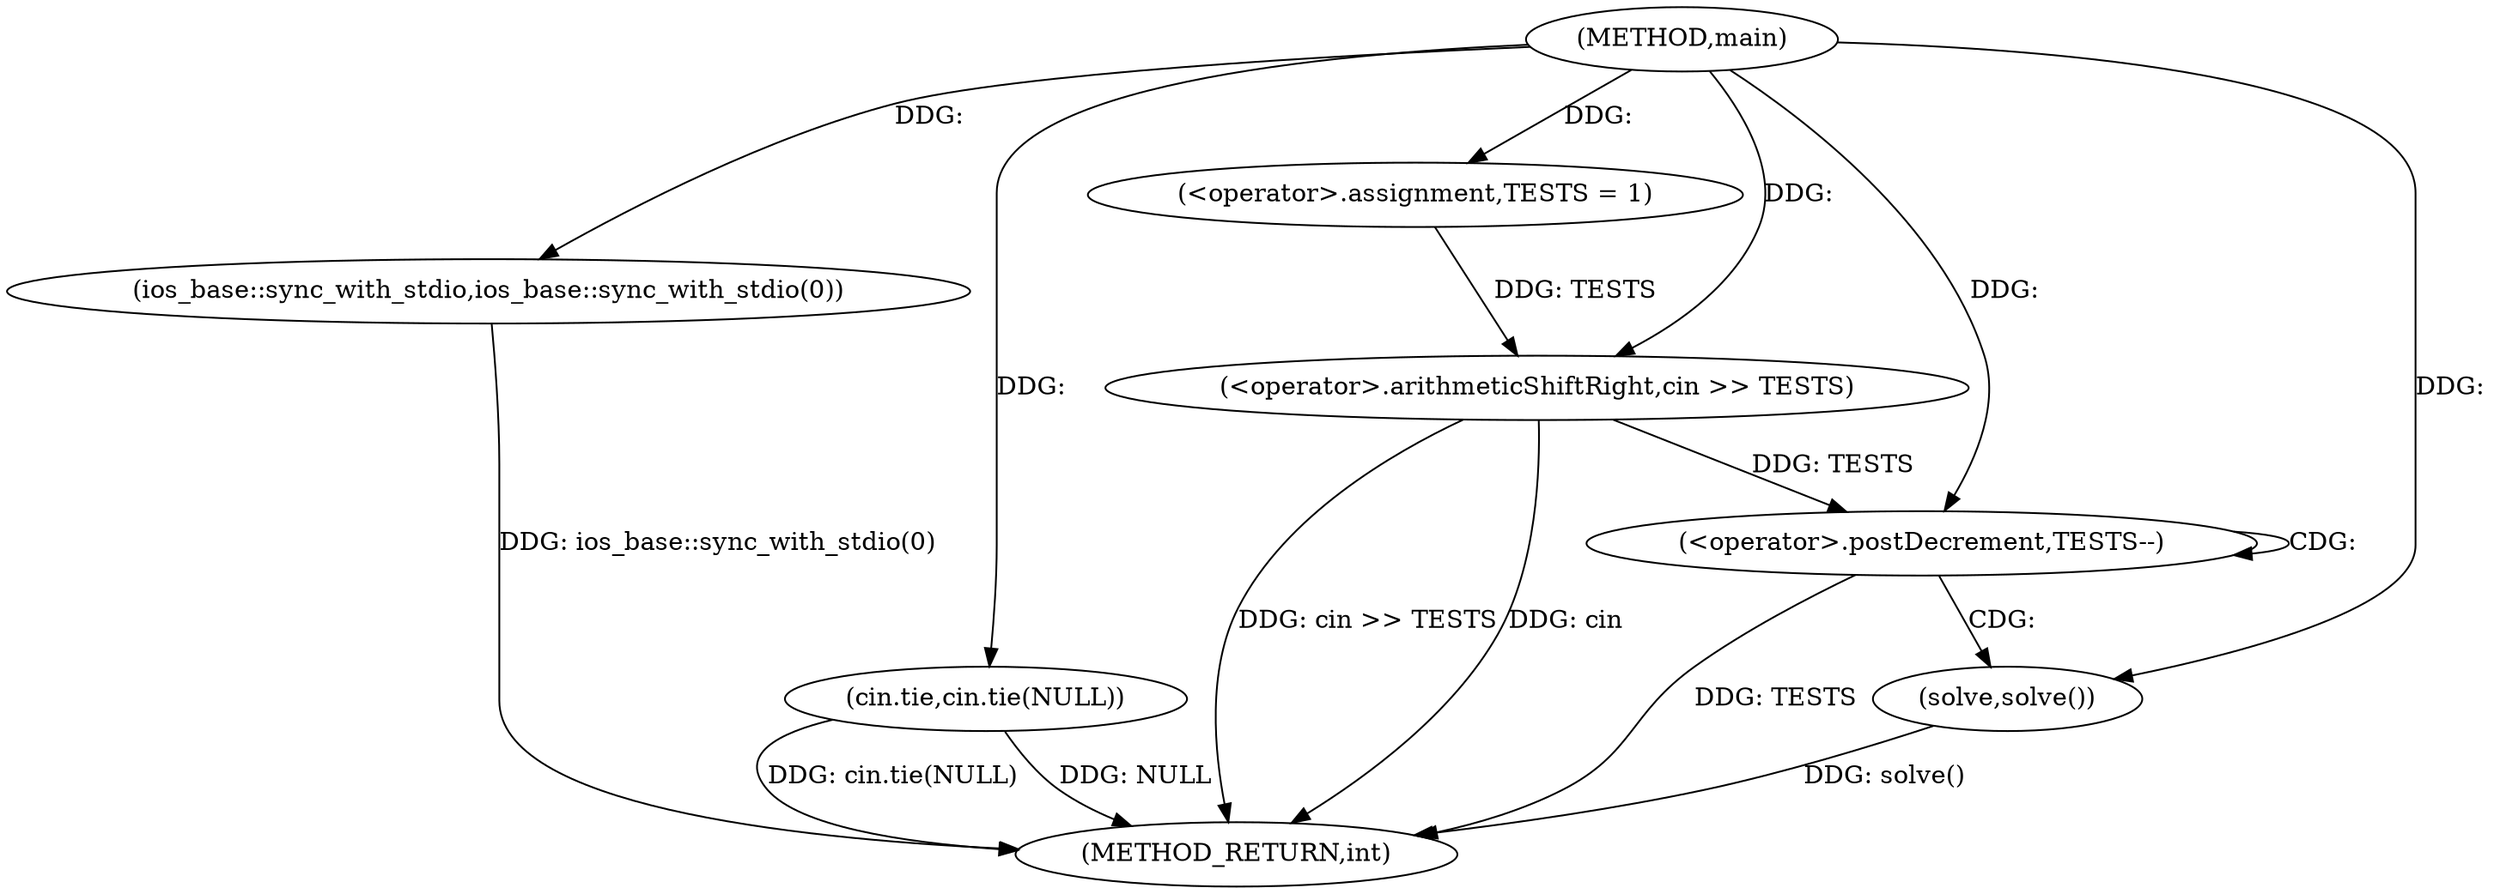 digraph "main" {  
"1000229" [label = "(METHOD,main)" ]
"1000247" [label = "(METHOD_RETURN,int)" ]
"1000231" [label = "(ios_base::sync_with_stdio,ios_base::sync_with_stdio(0))" ]
"1000233" [label = "(cin.tie,cin.tie(NULL))" ]
"1000236" [label = "(<operator>.assignment,TESTS = 1)" ]
"1000239" [label = "(<operator>.arithmeticShiftRight,cin >> TESTS)" ]
"1000243" [label = "(<operator>.postDecrement,TESTS--)" ]
"1000246" [label = "(solve,solve())" ]
  "1000231" -> "1000247"  [ label = "DDG: ios_base::sync_with_stdio(0)"] 
  "1000233" -> "1000247"  [ label = "DDG: cin.tie(NULL)"] 
  "1000239" -> "1000247"  [ label = "DDG: cin >> TESTS"] 
  "1000243" -> "1000247"  [ label = "DDG: TESTS"] 
  "1000246" -> "1000247"  [ label = "DDG: solve()"] 
  "1000233" -> "1000247"  [ label = "DDG: NULL"] 
  "1000239" -> "1000247"  [ label = "DDG: cin"] 
  "1000229" -> "1000236"  [ label = "DDG: "] 
  "1000229" -> "1000231"  [ label = "DDG: "] 
  "1000229" -> "1000233"  [ label = "DDG: "] 
  "1000229" -> "1000239"  [ label = "DDG: "] 
  "1000236" -> "1000239"  [ label = "DDG: TESTS"] 
  "1000239" -> "1000243"  [ label = "DDG: TESTS"] 
  "1000229" -> "1000243"  [ label = "DDG: "] 
  "1000229" -> "1000246"  [ label = "DDG: "] 
  "1000243" -> "1000243"  [ label = "CDG: "] 
  "1000243" -> "1000246"  [ label = "CDG: "] 
}
